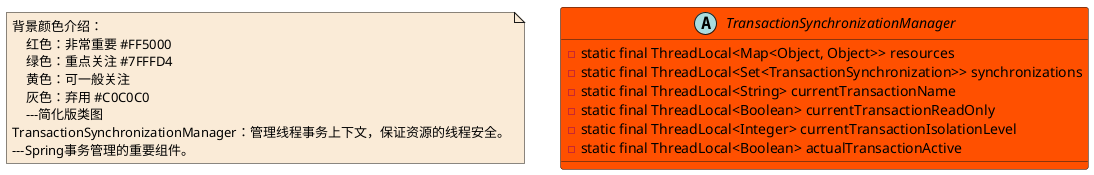 @startuml

note  as N1 #FAEBD7
    背景颜色介绍：
        红色：非常重要 #FF5000
        绿色：重点关注 #7FFFD4
        黄色：可一般关注
        灰色：弃用 #C0C0C0
        ---简化版类图
    TransactionSynchronizationManager：管理线程事务上下文，保证资源的线程安全。
    ---Spring事务管理的重要组件。
end note


abstract class TransactionSynchronizationManager #FF5000
TransactionSynchronizationManager : -static final ThreadLocal<Map<Object, Object>> resources
TransactionSynchronizationManager : -static final ThreadLocal<Set<TransactionSynchronization>> synchronizations
TransactionSynchronizationManager : -static final ThreadLocal<String> currentTransactionName
TransactionSynchronizationManager : -static final ThreadLocal<Boolean> currentTransactionReadOnly
TransactionSynchronizationManager : -static final ThreadLocal<Integer> currentTransactionIsolationLevel
TransactionSynchronizationManager : -static final ThreadLocal<Boolean> actualTransactionActive



@enduml